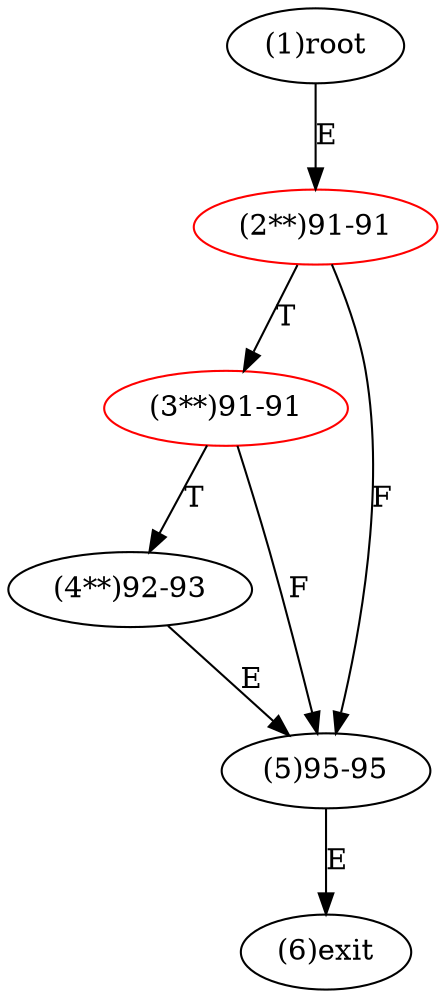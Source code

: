 digraph "" { 
1[ label="(1)root"];
2[ label="(2**)91-91",color=red];
3[ label="(3**)91-91",color=red];
4[ label="(4**)92-93"];
5[ label="(5)95-95"];
6[ label="(6)exit"];
1->2[ label="E"];
2->5[ label="F"];
2->3[ label="T"];
3->5[ label="F"];
3->4[ label="T"];
4->5[ label="E"];
5->6[ label="E"];
}